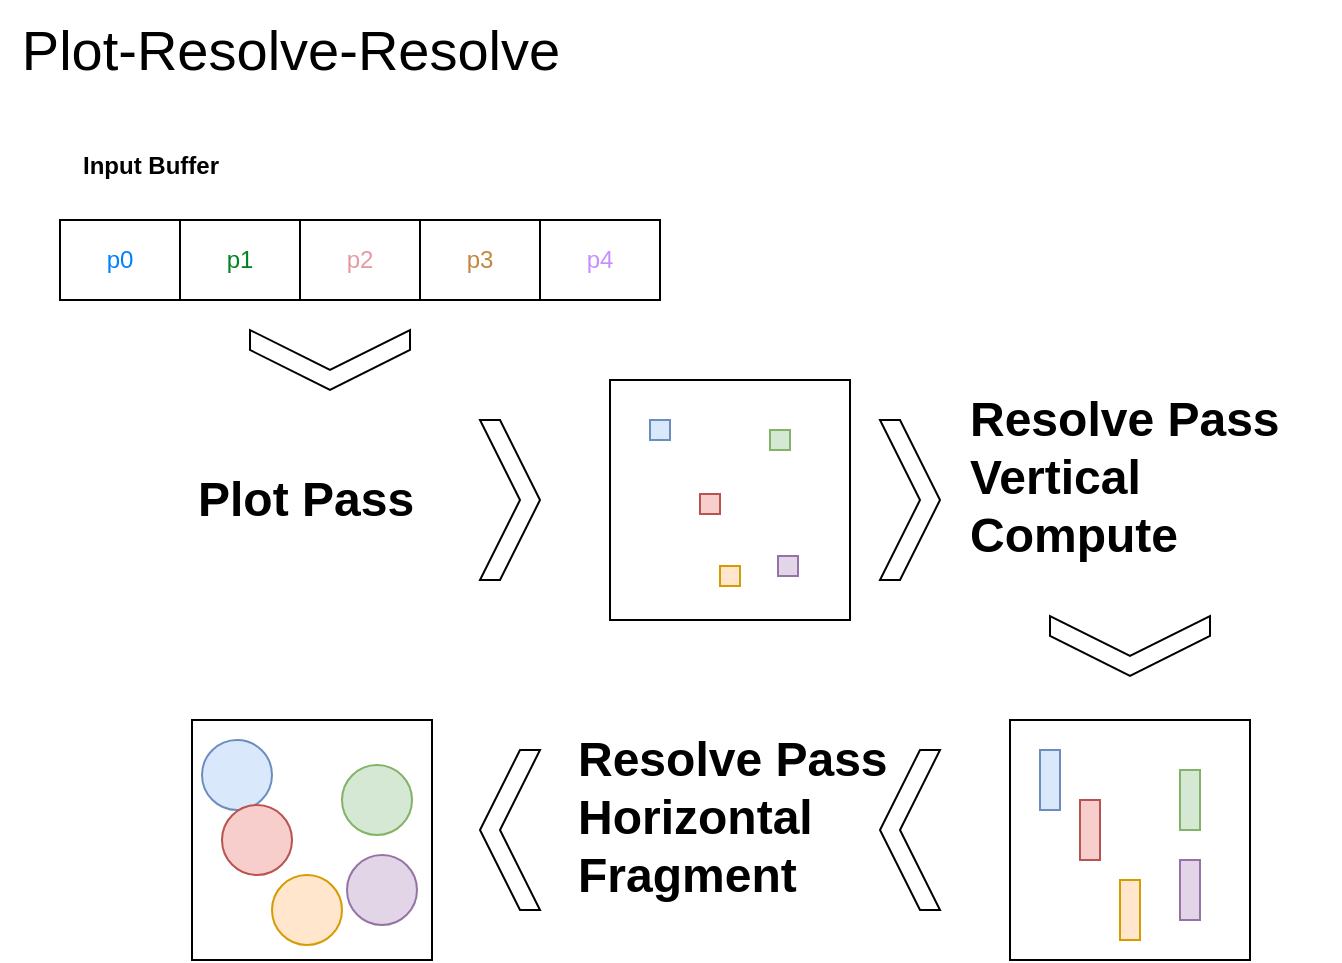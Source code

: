 <mxfile version="23.1.1" type="device">
  <diagram name="Page-1" id="shnyuA23YLiVW8KLITnA">
    <mxGraphModel dx="794" dy="404" grid="1" gridSize="10" guides="1" tooltips="1" connect="1" arrows="1" fold="1" page="1" pageScale="1" pageWidth="1100" pageHeight="850" math="0" shadow="0">
      <root>
        <mxCell id="0" />
        <mxCell id="1" parent="0" />
        <mxCell id="hT7j422rRje0JUT3CePd-1" value="" style="shape=table;startSize=0;container=1;collapsible=0;childLayout=tableLayout;" parent="1" vertex="1">
          <mxGeometry x="40" y="120" width="300" height="40" as="geometry" />
        </mxCell>
        <mxCell id="hT7j422rRje0JUT3CePd-2" value="" style="shape=tableRow;horizontal=0;startSize=0;swimlaneHead=0;swimlaneBody=0;strokeColor=inherit;top=0;left=0;bottom=0;right=0;collapsible=0;dropTarget=0;fillColor=none;points=[[0,0.5],[1,0.5]];portConstraint=eastwest;" parent="hT7j422rRje0JUT3CePd-1" vertex="1">
          <mxGeometry width="300" height="40" as="geometry" />
        </mxCell>
        <mxCell id="hT7j422rRje0JUT3CePd-3" value="&lt;font color=&quot;#0080ff&quot;&gt;p0&lt;/font&gt;" style="shape=partialRectangle;html=1;whiteSpace=wrap;connectable=0;strokeColor=inherit;overflow=hidden;fillColor=none;top=0;left=0;bottom=0;right=0;pointerEvents=1;" parent="hT7j422rRje0JUT3CePd-2" vertex="1">
          <mxGeometry width="60" height="40" as="geometry">
            <mxRectangle width="60" height="40" as="alternateBounds" />
          </mxGeometry>
        </mxCell>
        <mxCell id="hT7j422rRje0JUT3CePd-4" value="&lt;font color=&quot;#008421&quot;&gt;p1&lt;/font&gt;" style="shape=partialRectangle;html=1;whiteSpace=wrap;connectable=0;strokeColor=inherit;overflow=hidden;fillColor=none;top=0;left=0;bottom=0;right=0;pointerEvents=1;" parent="hT7j422rRje0JUT3CePd-2" vertex="1">
          <mxGeometry x="60" width="60" height="40" as="geometry">
            <mxRectangle width="60" height="40" as="alternateBounds" />
          </mxGeometry>
        </mxCell>
        <mxCell id="hT7j422rRje0JUT3CePd-5" value="&lt;font color=&quot;#e699a0&quot;&gt;p2&lt;/font&gt;" style="shape=partialRectangle;html=1;whiteSpace=wrap;connectable=0;strokeColor=inherit;overflow=hidden;fillColor=none;top=0;left=0;bottom=0;right=0;pointerEvents=1;" parent="hT7j422rRje0JUT3CePd-2" vertex="1">
          <mxGeometry x="120" width="60" height="40" as="geometry">
            <mxRectangle width="60" height="40" as="alternateBounds" />
          </mxGeometry>
        </mxCell>
        <mxCell id="hT7j422rRje0JUT3CePd-6" value="&lt;font color=&quot;#c18740&quot;&gt;p3&lt;/font&gt;" style="shape=partialRectangle;html=1;whiteSpace=wrap;connectable=0;strokeColor=inherit;overflow=hidden;fillColor=none;top=0;left=0;bottom=0;right=0;pointerEvents=1;" parent="hT7j422rRje0JUT3CePd-2" vertex="1">
          <mxGeometry x="180" width="60" height="40" as="geometry">
            <mxRectangle width="60" height="40" as="alternateBounds" />
          </mxGeometry>
        </mxCell>
        <mxCell id="hT7j422rRje0JUT3CePd-7" value="&lt;font color=&quot;#c78eff&quot;&gt;p4&lt;/font&gt;" style="shape=partialRectangle;html=1;whiteSpace=wrap;connectable=0;strokeColor=inherit;overflow=hidden;fillColor=none;top=0;left=0;bottom=0;right=0;pointerEvents=1;" parent="hT7j422rRje0JUT3CePd-2" vertex="1">
          <mxGeometry x="240" width="60" height="40" as="geometry">
            <mxRectangle width="60" height="40" as="alternateBounds" />
          </mxGeometry>
        </mxCell>
        <mxCell id="hT7j422rRje0JUT3CePd-8" value="&lt;font style=&quot;font-size: 28px;&quot;&gt;Plot-Resolve-Resolve&lt;/font&gt;" style="text;html=1;align=center;verticalAlign=middle;resizable=0;points=[];autosize=1;strokeColor=none;fillColor=none;" parent="1" vertex="1">
          <mxGeometry x="10" y="10" width="290" height="50" as="geometry" />
        </mxCell>
        <mxCell id="hT7j422rRje0JUT3CePd-9" value="&lt;b&gt;Input Buffer&lt;/b&gt;" style="text;html=1;align=center;verticalAlign=middle;resizable=0;points=[];autosize=1;strokeColor=none;fillColor=none;" parent="1" vertex="1">
          <mxGeometry x="40" y="78" width="90" height="30" as="geometry" />
        </mxCell>
        <mxCell id="hT7j422rRje0JUT3CePd-10" value="&lt;h1&gt;Plot Pass&lt;/h1&gt;" style="text;html=1;strokeColor=none;fillColor=none;spacing=5;spacingTop=-20;whiteSpace=wrap;overflow=hidden;rounded=0;" parent="1" vertex="1">
          <mxGeometry x="103.5" y="240" width="120" height="40" as="geometry" />
        </mxCell>
        <mxCell id="hT7j422rRje0JUT3CePd-11" value="" style="shape=step;perimeter=stepPerimeter;whiteSpace=wrap;html=1;fixedSize=1;rotation=90;" parent="1" vertex="1">
          <mxGeometry x="160" y="150" width="30" height="80" as="geometry" />
        </mxCell>
        <mxCell id="hT7j422rRje0JUT3CePd-12" value="" style="whiteSpace=wrap;html=1;aspect=fixed;" parent="1" vertex="1">
          <mxGeometry x="315" y="200" width="120" height="120" as="geometry" />
        </mxCell>
        <mxCell id="hT7j422rRje0JUT3CePd-13" value="" style="shape=step;perimeter=stepPerimeter;whiteSpace=wrap;html=1;fixedSize=1;" parent="1" vertex="1">
          <mxGeometry x="250" y="220" width="30" height="80" as="geometry" />
        </mxCell>
        <mxCell id="hT7j422rRje0JUT3CePd-14" value="" style="whiteSpace=wrap;html=1;aspect=fixed;fillColor=#dae8fc;strokeColor=#6c8ebf;" parent="1" vertex="1">
          <mxGeometry x="335" y="220" width="10" height="10" as="geometry" />
        </mxCell>
        <mxCell id="hT7j422rRje0JUT3CePd-15" value="" style="whiteSpace=wrap;html=1;aspect=fixed;fillColor=#d5e8d4;strokeColor=#82b366;" parent="1" vertex="1">
          <mxGeometry x="395" y="225" width="10" height="10" as="geometry" />
        </mxCell>
        <mxCell id="hT7j422rRje0JUT3CePd-16" value="" style="whiteSpace=wrap;html=1;aspect=fixed;fillColor=#f8cecc;strokeColor=#b85450;" parent="1" vertex="1">
          <mxGeometry x="360" y="257" width="10" height="10" as="geometry" />
        </mxCell>
        <mxCell id="hT7j422rRje0JUT3CePd-17" value="" style="whiteSpace=wrap;html=1;aspect=fixed;fillColor=#ffe6cc;strokeColor=#d79b00;" parent="1" vertex="1">
          <mxGeometry x="370" y="293" width="10" height="10" as="geometry" />
        </mxCell>
        <mxCell id="hT7j422rRje0JUT3CePd-18" value="" style="whiteSpace=wrap;html=1;aspect=fixed;fillColor=#e1d5e7;strokeColor=#9673a6;" parent="1" vertex="1">
          <mxGeometry x="399" y="288" width="10" height="10" as="geometry" />
        </mxCell>
        <mxCell id="hT7j422rRje0JUT3CePd-19" value="&lt;h1&gt;Resolve Pass Vertical Compute&lt;br&gt;&lt;/h1&gt;" style="text;html=1;strokeColor=none;fillColor=none;spacing=5;spacingTop=-20;whiteSpace=wrap;overflow=hidden;rounded=0;" parent="1" vertex="1">
          <mxGeometry x="490" y="200" width="190" height="120" as="geometry" />
        </mxCell>
        <mxCell id="hT7j422rRje0JUT3CePd-20" value="" style="shape=step;perimeter=stepPerimeter;whiteSpace=wrap;html=1;fixedSize=1;" parent="1" vertex="1">
          <mxGeometry x="450" y="220" width="30" height="80" as="geometry" />
        </mxCell>
        <mxCell id="hT7j422rRje0JUT3CePd-21" value="" style="shape=step;perimeter=stepPerimeter;whiteSpace=wrap;html=1;fixedSize=1;rotation=90;" parent="1" vertex="1">
          <mxGeometry x="560" y="293" width="30" height="80" as="geometry" />
        </mxCell>
        <mxCell id="hT7j422rRje0JUT3CePd-22" value="" style="whiteSpace=wrap;html=1;aspect=fixed;" parent="1" vertex="1">
          <mxGeometry x="515" y="370" width="120" height="120" as="geometry" />
        </mxCell>
        <mxCell id="hT7j422rRje0JUT3CePd-29" value="" style="rounded=0;whiteSpace=wrap;html=1;rotation=-90;fillColor=#dae8fc;strokeColor=#6c8ebf;" parent="1" vertex="1">
          <mxGeometry x="520" y="395" width="30" height="10" as="geometry" />
        </mxCell>
        <mxCell id="hT7j422rRje0JUT3CePd-30" value="" style="rounded=0;whiteSpace=wrap;html=1;rotation=-90;fillColor=#d5e8d4;strokeColor=#82b366;" parent="1" vertex="1">
          <mxGeometry x="590" y="405" width="30" height="10" as="geometry" />
        </mxCell>
        <mxCell id="hT7j422rRje0JUT3CePd-31" value="" style="rounded=0;whiteSpace=wrap;html=1;rotation=-90;fillColor=#f8cecc;strokeColor=#b85450;" parent="1" vertex="1">
          <mxGeometry x="540" y="420" width="30" height="10" as="geometry" />
        </mxCell>
        <mxCell id="hT7j422rRje0JUT3CePd-32" value="" style="rounded=0;whiteSpace=wrap;html=1;rotation=-90;fillColor=#ffe6cc;strokeColor=#d79b00;" parent="1" vertex="1">
          <mxGeometry x="560" y="460" width="30" height="10" as="geometry" />
        </mxCell>
        <mxCell id="hT7j422rRje0JUT3CePd-33" value="" style="rounded=0;whiteSpace=wrap;html=1;rotation=-90;fillColor=#e1d5e7;strokeColor=#9673a6;" parent="1" vertex="1">
          <mxGeometry x="590" y="450" width="30" height="10" as="geometry" />
        </mxCell>
        <mxCell id="hT7j422rRje0JUT3CePd-34" value="&lt;h1&gt;Resolve Pass Horizontal Fragment&lt;br&gt;&lt;/h1&gt;" style="text;html=1;strokeColor=none;fillColor=none;spacing=5;spacingTop=-20;whiteSpace=wrap;overflow=hidden;rounded=0;" parent="1" vertex="1">
          <mxGeometry x="294" y="370" width="190" height="120" as="geometry" />
        </mxCell>
        <mxCell id="hT7j422rRje0JUT3CePd-35" value="" style="shape=step;perimeter=stepPerimeter;whiteSpace=wrap;html=1;fixedSize=1;rotation=-180;" parent="1" vertex="1">
          <mxGeometry x="450" y="385" width="30" height="80" as="geometry" />
        </mxCell>
        <mxCell id="hT7j422rRje0JUT3CePd-36" value="" style="shape=step;perimeter=stepPerimeter;whiteSpace=wrap;html=1;fixedSize=1;rotation=-180;" parent="1" vertex="1">
          <mxGeometry x="250" y="385" width="30" height="80" as="geometry" />
        </mxCell>
        <mxCell id="hT7j422rRje0JUT3CePd-37" value="" style="whiteSpace=wrap;html=1;aspect=fixed;" parent="1" vertex="1">
          <mxGeometry x="106" y="370" width="120" height="120" as="geometry" />
        </mxCell>
        <mxCell id="hT7j422rRje0JUT3CePd-43" value="" style="ellipse;whiteSpace=wrap;html=1;aspect=fixed;fillColor=#dae8fc;strokeColor=#6c8ebf;" parent="1" vertex="1">
          <mxGeometry x="111" y="380" width="35" height="35" as="geometry" />
        </mxCell>
        <mxCell id="hT7j422rRje0JUT3CePd-44" value="" style="ellipse;whiteSpace=wrap;html=1;aspect=fixed;fillColor=#d5e8d4;strokeColor=#82b366;" parent="1" vertex="1">
          <mxGeometry x="181" y="392.5" width="35" height="35" as="geometry" />
        </mxCell>
        <mxCell id="hT7j422rRje0JUT3CePd-45" value="" style="ellipse;whiteSpace=wrap;html=1;aspect=fixed;fillColor=#f8cecc;strokeColor=#b85450;" parent="1" vertex="1">
          <mxGeometry x="121" y="412.5" width="35" height="35" as="geometry" />
        </mxCell>
        <mxCell id="hT7j422rRje0JUT3CePd-46" value="" style="ellipse;whiteSpace=wrap;html=1;aspect=fixed;fillColor=#ffe6cc;strokeColor=#d79b00;" parent="1" vertex="1">
          <mxGeometry x="146" y="447.5" width="35" height="35" as="geometry" />
        </mxCell>
        <mxCell id="hT7j422rRje0JUT3CePd-47" value="" style="ellipse;whiteSpace=wrap;html=1;aspect=fixed;fillColor=#e1d5e7;strokeColor=#9673a6;" parent="1" vertex="1">
          <mxGeometry x="183.5" y="437.5" width="35" height="35" as="geometry" />
        </mxCell>
      </root>
    </mxGraphModel>
  </diagram>
</mxfile>
